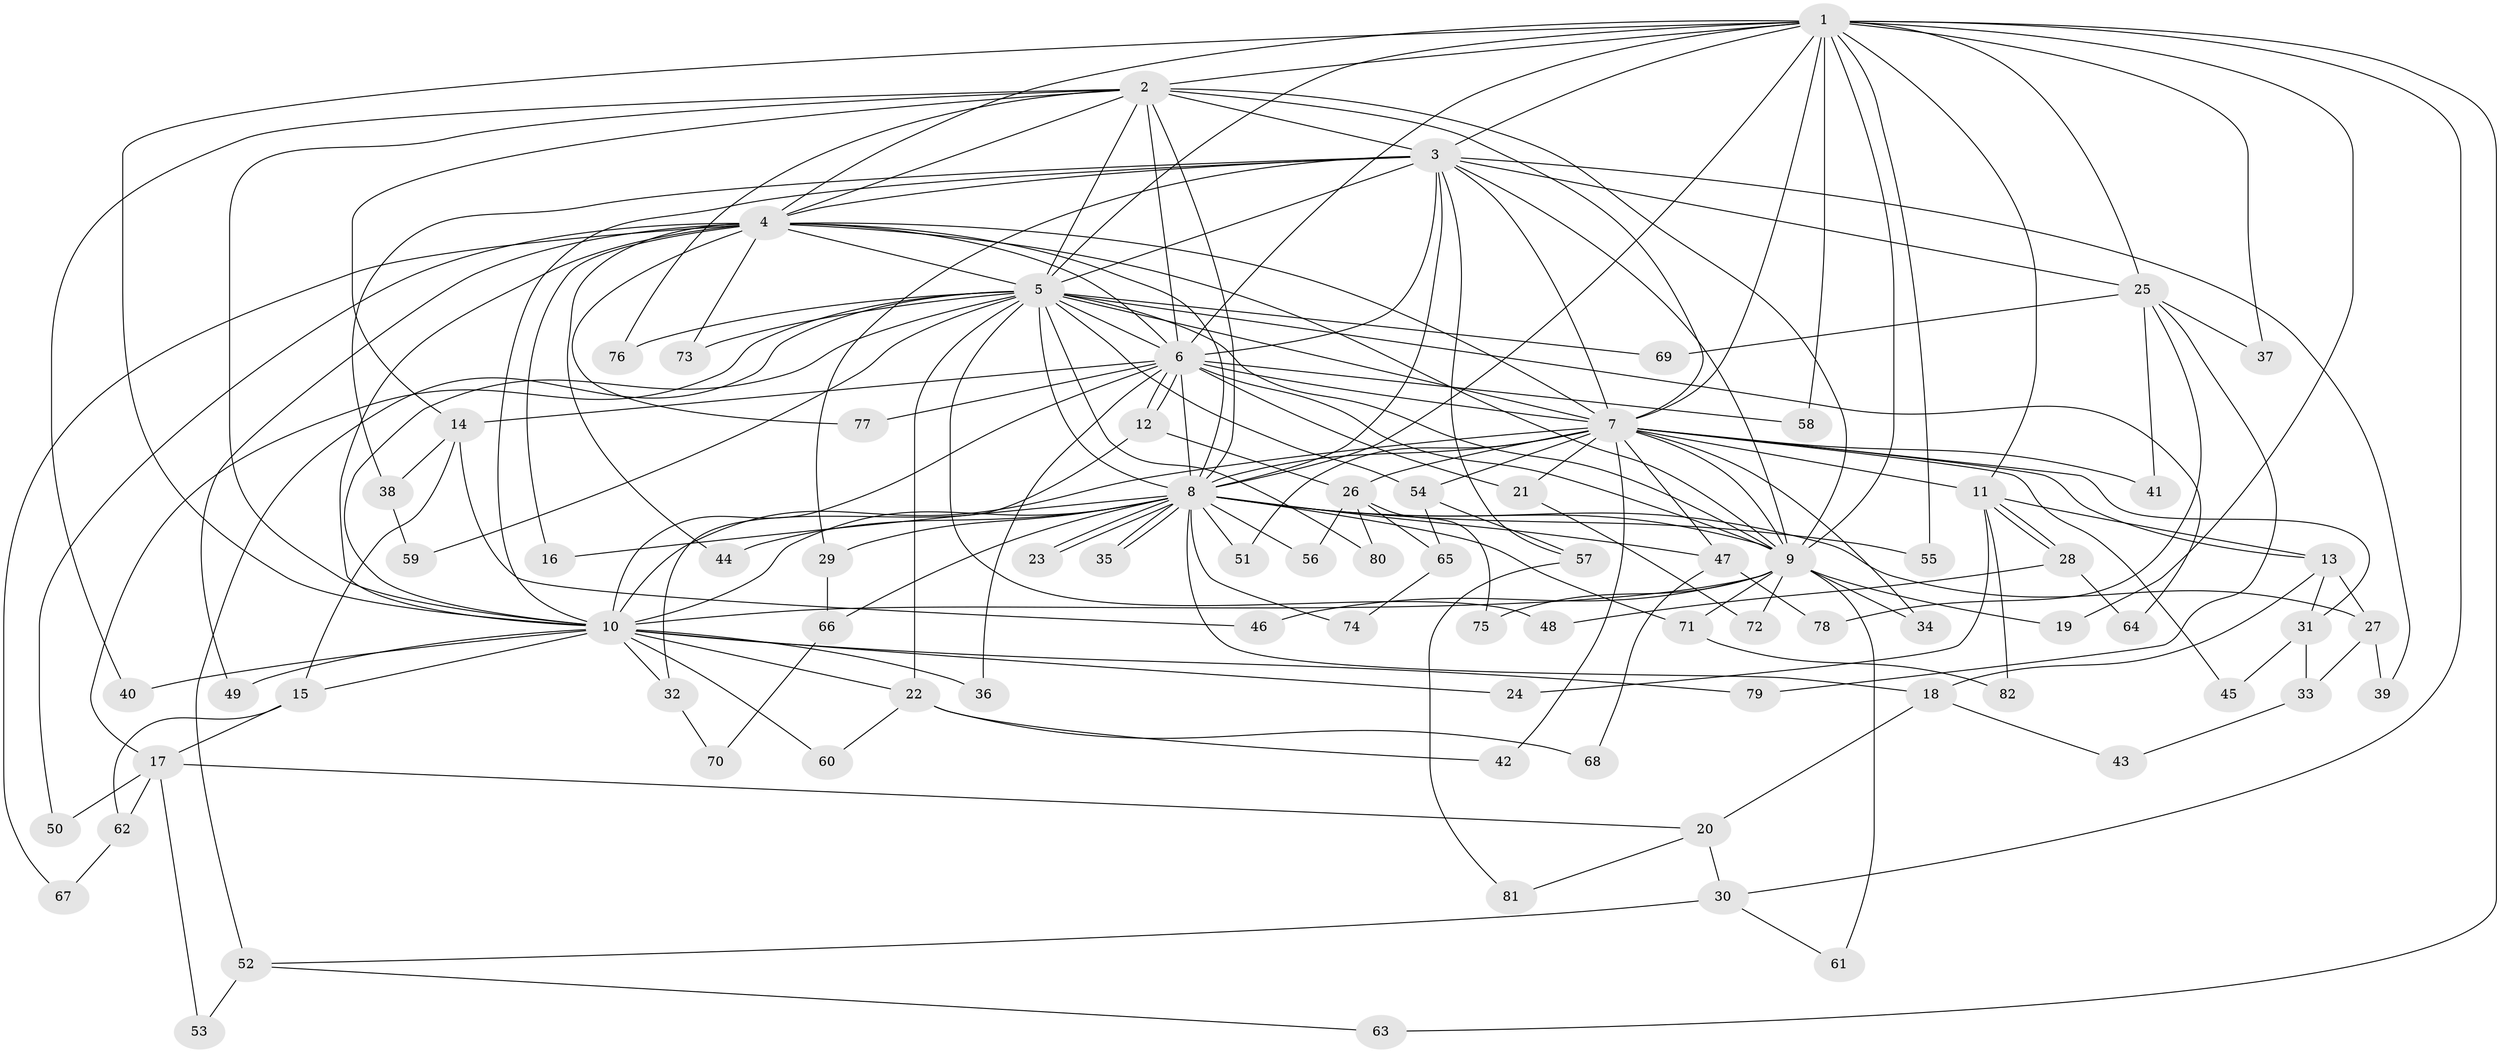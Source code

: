 // Generated by graph-tools (version 1.1) at 2025/44/03/09/25 04:44:36]
// undirected, 82 vertices, 189 edges
graph export_dot {
graph [start="1"]
  node [color=gray90,style=filled];
  1;
  2;
  3;
  4;
  5;
  6;
  7;
  8;
  9;
  10;
  11;
  12;
  13;
  14;
  15;
  16;
  17;
  18;
  19;
  20;
  21;
  22;
  23;
  24;
  25;
  26;
  27;
  28;
  29;
  30;
  31;
  32;
  33;
  34;
  35;
  36;
  37;
  38;
  39;
  40;
  41;
  42;
  43;
  44;
  45;
  46;
  47;
  48;
  49;
  50;
  51;
  52;
  53;
  54;
  55;
  56;
  57;
  58;
  59;
  60;
  61;
  62;
  63;
  64;
  65;
  66;
  67;
  68;
  69;
  70;
  71;
  72;
  73;
  74;
  75;
  76;
  77;
  78;
  79;
  80;
  81;
  82;
  1 -- 2;
  1 -- 3;
  1 -- 4;
  1 -- 5;
  1 -- 6;
  1 -- 7;
  1 -- 8;
  1 -- 9;
  1 -- 10;
  1 -- 11;
  1 -- 19;
  1 -- 25;
  1 -- 30;
  1 -- 37;
  1 -- 55;
  1 -- 58;
  1 -- 63;
  2 -- 3;
  2 -- 4;
  2 -- 5;
  2 -- 6;
  2 -- 7;
  2 -- 8;
  2 -- 9;
  2 -- 10;
  2 -- 14;
  2 -- 40;
  2 -- 76;
  3 -- 4;
  3 -- 5;
  3 -- 6;
  3 -- 7;
  3 -- 8;
  3 -- 9;
  3 -- 10;
  3 -- 25;
  3 -- 29;
  3 -- 38;
  3 -- 39;
  3 -- 57;
  4 -- 5;
  4 -- 6;
  4 -- 7;
  4 -- 8;
  4 -- 9;
  4 -- 10;
  4 -- 16;
  4 -- 44;
  4 -- 49;
  4 -- 50;
  4 -- 67;
  4 -- 73;
  4 -- 77;
  5 -- 6;
  5 -- 7;
  5 -- 8;
  5 -- 9;
  5 -- 10;
  5 -- 17;
  5 -- 22;
  5 -- 48;
  5 -- 52;
  5 -- 54;
  5 -- 59;
  5 -- 64;
  5 -- 69;
  5 -- 73;
  5 -- 76;
  5 -- 80;
  6 -- 7;
  6 -- 8;
  6 -- 9;
  6 -- 10;
  6 -- 12;
  6 -- 12;
  6 -- 14;
  6 -- 21;
  6 -- 36;
  6 -- 58;
  6 -- 77;
  7 -- 8;
  7 -- 9;
  7 -- 10;
  7 -- 11;
  7 -- 13;
  7 -- 21;
  7 -- 26;
  7 -- 31;
  7 -- 34;
  7 -- 41;
  7 -- 42;
  7 -- 45;
  7 -- 47;
  7 -- 51;
  7 -- 54;
  8 -- 9;
  8 -- 10;
  8 -- 16;
  8 -- 18;
  8 -- 23;
  8 -- 23;
  8 -- 27;
  8 -- 29;
  8 -- 35;
  8 -- 35;
  8 -- 44;
  8 -- 47;
  8 -- 51;
  8 -- 55;
  8 -- 56;
  8 -- 66;
  8 -- 71;
  8 -- 74;
  9 -- 10;
  9 -- 19;
  9 -- 34;
  9 -- 46;
  9 -- 61;
  9 -- 71;
  9 -- 72;
  9 -- 75;
  10 -- 15;
  10 -- 22;
  10 -- 24;
  10 -- 32;
  10 -- 36;
  10 -- 40;
  10 -- 49;
  10 -- 60;
  10 -- 79;
  11 -- 13;
  11 -- 24;
  11 -- 28;
  11 -- 28;
  11 -- 82;
  12 -- 26;
  12 -- 32;
  13 -- 18;
  13 -- 27;
  13 -- 31;
  14 -- 15;
  14 -- 38;
  14 -- 46;
  15 -- 17;
  15 -- 62;
  17 -- 20;
  17 -- 50;
  17 -- 53;
  17 -- 62;
  18 -- 20;
  18 -- 43;
  20 -- 30;
  20 -- 81;
  21 -- 72;
  22 -- 42;
  22 -- 60;
  22 -- 68;
  25 -- 37;
  25 -- 41;
  25 -- 69;
  25 -- 78;
  25 -- 79;
  26 -- 56;
  26 -- 65;
  26 -- 75;
  26 -- 80;
  27 -- 33;
  27 -- 39;
  28 -- 48;
  28 -- 64;
  29 -- 66;
  30 -- 52;
  30 -- 61;
  31 -- 33;
  31 -- 45;
  32 -- 70;
  33 -- 43;
  38 -- 59;
  47 -- 68;
  47 -- 78;
  52 -- 53;
  52 -- 63;
  54 -- 57;
  54 -- 65;
  57 -- 81;
  62 -- 67;
  65 -- 74;
  66 -- 70;
  71 -- 82;
}
